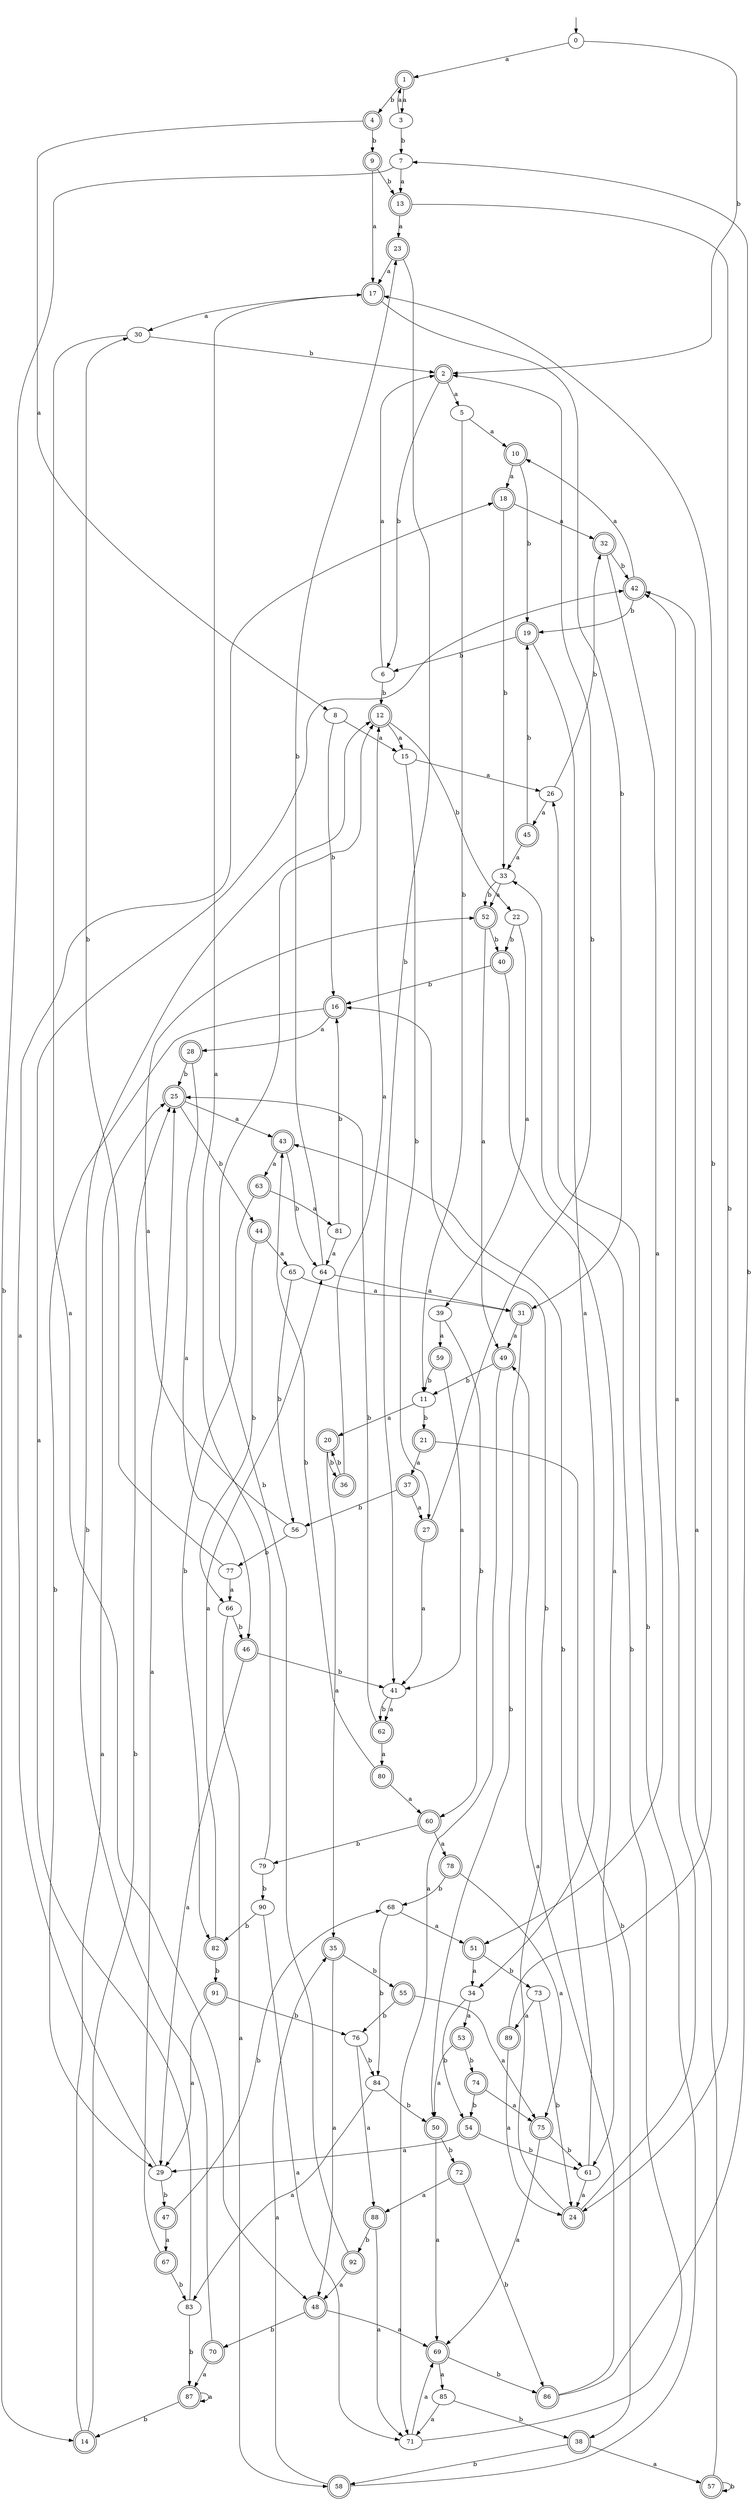 digraph RandomDFA {
  __start0 [label="", shape=none];
  __start0 -> 0 [label=""];
  0 [shape=circle]
  0 -> 1 [label="a"]
  0 -> 2 [label="b"]
  1 [shape=doublecircle]
  1 -> 3 [label="a"]
  1 -> 4 [label="b"]
  2 [shape=doublecircle]
  2 -> 5 [label="a"]
  2 -> 6 [label="b"]
  3
  3 -> 1 [label="a"]
  3 -> 7 [label="b"]
  4 [shape=doublecircle]
  4 -> 8 [label="a"]
  4 -> 9 [label="b"]
  5
  5 -> 10 [label="a"]
  5 -> 11 [label="b"]
  6
  6 -> 2 [label="a"]
  6 -> 12 [label="b"]
  7
  7 -> 13 [label="a"]
  7 -> 14 [label="b"]
  8
  8 -> 15 [label="a"]
  8 -> 16 [label="b"]
  9 [shape=doublecircle]
  9 -> 17 [label="a"]
  9 -> 13 [label="b"]
  10 [shape=doublecircle]
  10 -> 18 [label="a"]
  10 -> 19 [label="b"]
  11
  11 -> 20 [label="a"]
  11 -> 21 [label="b"]
  12 [shape=doublecircle]
  12 -> 15 [label="a"]
  12 -> 22 [label="b"]
  13 [shape=doublecircle]
  13 -> 23 [label="a"]
  13 -> 24 [label="b"]
  14 [shape=doublecircle]
  14 -> 25 [label="a"]
  14 -> 25 [label="b"]
  15
  15 -> 26 [label="a"]
  15 -> 27 [label="b"]
  16 [shape=doublecircle]
  16 -> 28 [label="a"]
  16 -> 29 [label="b"]
  17 [shape=doublecircle]
  17 -> 30 [label="a"]
  17 -> 31 [label="b"]
  18 [shape=doublecircle]
  18 -> 32 [label="a"]
  18 -> 33 [label="b"]
  19 [shape=doublecircle]
  19 -> 34 [label="a"]
  19 -> 6 [label="b"]
  20 [shape=doublecircle]
  20 -> 35 [label="a"]
  20 -> 36 [label="b"]
  21 [shape=doublecircle]
  21 -> 37 [label="a"]
  21 -> 38 [label="b"]
  22
  22 -> 39 [label="a"]
  22 -> 40 [label="b"]
  23 [shape=doublecircle]
  23 -> 17 [label="a"]
  23 -> 41 [label="b"]
  24 [shape=doublecircle]
  24 -> 42 [label="a"]
  24 -> 16 [label="b"]
  25 [shape=doublecircle]
  25 -> 43 [label="a"]
  25 -> 44 [label="b"]
  26
  26 -> 45 [label="a"]
  26 -> 32 [label="b"]
  27 [shape=doublecircle]
  27 -> 41 [label="a"]
  27 -> 2 [label="b"]
  28 [shape=doublecircle]
  28 -> 46 [label="a"]
  28 -> 25 [label="b"]
  29
  29 -> 18 [label="a"]
  29 -> 47 [label="b"]
  30
  30 -> 48 [label="a"]
  30 -> 2 [label="b"]
  31 [shape=doublecircle]
  31 -> 49 [label="a"]
  31 -> 50 [label="b"]
  32 [shape=doublecircle]
  32 -> 51 [label="a"]
  32 -> 42 [label="b"]
  33
  33 -> 52 [label="a"]
  33 -> 52 [label="b"]
  34
  34 -> 53 [label="a"]
  34 -> 54 [label="b"]
  35 [shape=doublecircle]
  35 -> 48 [label="a"]
  35 -> 55 [label="b"]
  36 [shape=doublecircle]
  36 -> 12 [label="a"]
  36 -> 20 [label="b"]
  37 [shape=doublecircle]
  37 -> 27 [label="a"]
  37 -> 56 [label="b"]
  38 [shape=doublecircle]
  38 -> 57 [label="a"]
  38 -> 58 [label="b"]
  39
  39 -> 59 [label="a"]
  39 -> 60 [label="b"]
  40 [shape=doublecircle]
  40 -> 61 [label="a"]
  40 -> 16 [label="b"]
  41
  41 -> 62 [label="a"]
  41 -> 62 [label="b"]
  42 [shape=doublecircle]
  42 -> 10 [label="a"]
  42 -> 19 [label="b"]
  43 [shape=doublecircle]
  43 -> 63 [label="a"]
  43 -> 64 [label="b"]
  44 [shape=doublecircle]
  44 -> 65 [label="a"]
  44 -> 66 [label="b"]
  45 [shape=doublecircle]
  45 -> 33 [label="a"]
  45 -> 19 [label="b"]
  46 [shape=doublecircle]
  46 -> 29 [label="a"]
  46 -> 41 [label="b"]
  47 [shape=doublecircle]
  47 -> 67 [label="a"]
  47 -> 68 [label="b"]
  48 [shape=doublecircle]
  48 -> 69 [label="a"]
  48 -> 70 [label="b"]
  49 [shape=doublecircle]
  49 -> 71 [label="a"]
  49 -> 11 [label="b"]
  50 [shape=doublecircle]
  50 -> 69 [label="a"]
  50 -> 72 [label="b"]
  51 [shape=doublecircle]
  51 -> 34 [label="a"]
  51 -> 73 [label="b"]
  52 [shape=doublecircle]
  52 -> 49 [label="a"]
  52 -> 40 [label="b"]
  53 [shape=doublecircle]
  53 -> 50 [label="a"]
  53 -> 74 [label="b"]
  54 [shape=doublecircle]
  54 -> 29 [label="a"]
  54 -> 61 [label="b"]
  55 [shape=doublecircle]
  55 -> 75 [label="a"]
  55 -> 76 [label="b"]
  56
  56 -> 52 [label="a"]
  56 -> 77 [label="b"]
  57 [shape=doublecircle]
  57 -> 42 [label="a"]
  57 -> 57 [label="b"]
  58 [shape=doublecircle]
  58 -> 35 [label="a"]
  58 -> 26 [label="b"]
  59 [shape=doublecircle]
  59 -> 41 [label="a"]
  59 -> 11 [label="b"]
  60 [shape=doublecircle]
  60 -> 78 [label="a"]
  60 -> 79 [label="b"]
  61
  61 -> 24 [label="a"]
  61 -> 43 [label="b"]
  62 [shape=doublecircle]
  62 -> 80 [label="a"]
  62 -> 25 [label="b"]
  63 [shape=doublecircle]
  63 -> 81 [label="a"]
  63 -> 82 [label="b"]
  64
  64 -> 31 [label="a"]
  64 -> 23 [label="b"]
  65
  65 -> 31 [label="a"]
  65 -> 56 [label="b"]
  66
  66 -> 58 [label="a"]
  66 -> 46 [label="b"]
  67 [shape=doublecircle]
  67 -> 25 [label="a"]
  67 -> 83 [label="b"]
  68
  68 -> 51 [label="a"]
  68 -> 84 [label="b"]
  69 [shape=doublecircle]
  69 -> 85 [label="a"]
  69 -> 86 [label="b"]
  70 [shape=doublecircle]
  70 -> 87 [label="a"]
  70 -> 12 [label="b"]
  71
  71 -> 69 [label="a"]
  71 -> 33 [label="b"]
  72 [shape=doublecircle]
  72 -> 88 [label="a"]
  72 -> 86 [label="b"]
  73
  73 -> 89 [label="a"]
  73 -> 24 [label="b"]
  74 [shape=doublecircle]
  74 -> 75 [label="a"]
  74 -> 54 [label="b"]
  75 [shape=doublecircle]
  75 -> 69 [label="a"]
  75 -> 61 [label="b"]
  76
  76 -> 88 [label="a"]
  76 -> 84 [label="b"]
  77
  77 -> 66 [label="a"]
  77 -> 30 [label="b"]
  78 [shape=doublecircle]
  78 -> 75 [label="a"]
  78 -> 68 [label="b"]
  79
  79 -> 17 [label="a"]
  79 -> 90 [label="b"]
  80 [shape=doublecircle]
  80 -> 60 [label="a"]
  80 -> 43 [label="b"]
  81
  81 -> 64 [label="a"]
  81 -> 16 [label="b"]
  82 [shape=doublecircle]
  82 -> 64 [label="a"]
  82 -> 91 [label="b"]
  83
  83 -> 42 [label="a"]
  83 -> 87 [label="b"]
  84
  84 -> 83 [label="a"]
  84 -> 50 [label="b"]
  85
  85 -> 71 [label="a"]
  85 -> 38 [label="b"]
  86 [shape=doublecircle]
  86 -> 49 [label="a"]
  86 -> 7 [label="b"]
  87 [shape=doublecircle]
  87 -> 87 [label="a"]
  87 -> 14 [label="b"]
  88 [shape=doublecircle]
  88 -> 71 [label="a"]
  88 -> 92 [label="b"]
  89 [shape=doublecircle]
  89 -> 24 [label="a"]
  89 -> 17 [label="b"]
  90
  90 -> 71 [label="a"]
  90 -> 82 [label="b"]
  91 [shape=doublecircle]
  91 -> 29 [label="a"]
  91 -> 76 [label="b"]
  92 [shape=doublecircle]
  92 -> 48 [label="a"]
  92 -> 12 [label="b"]
}

